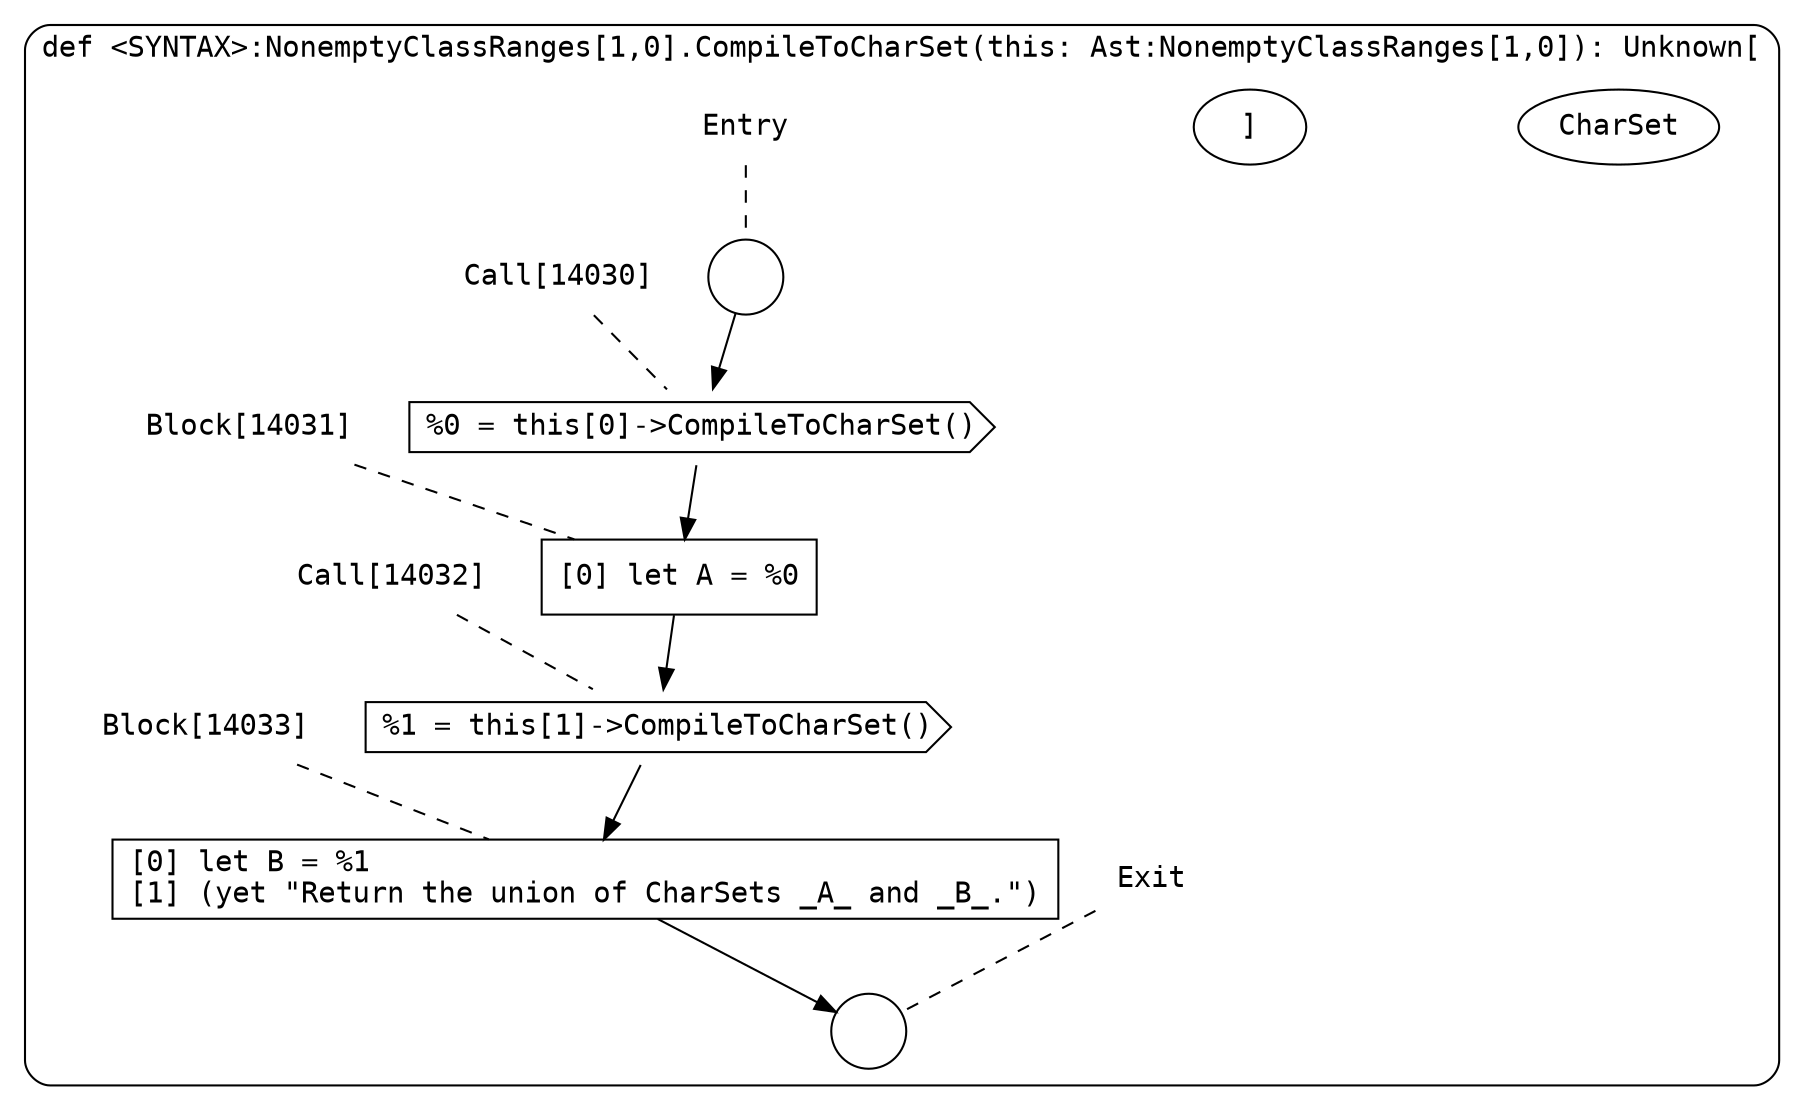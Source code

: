 digraph {
  graph [fontname = "Consolas"]
  node [fontname = "Consolas"]
  edge [fontname = "Consolas"]
  subgraph cluster2282 {
    label = "def <SYNTAX>:NonemptyClassRanges[1,0].CompileToCharSet(this: Ast:NonemptyClassRanges[1,0]): Unknown["CharSet"]"
    style = rounded
    cluster2282_entry_name [shape=none, label=<<font color="black">Entry</font>>]
    cluster2282_entry_name -> cluster2282_entry [arrowhead=none, color="black", style=dashed]
    cluster2282_entry [shape=circle label=" " color="black" fillcolor="white" style=filled]
    cluster2282_entry -> node14030 [color="black"]
    cluster2282_exit_name [shape=none, label=<<font color="black">Exit</font>>]
    cluster2282_exit_name -> cluster2282_exit [arrowhead=none, color="black", style=dashed]
    cluster2282_exit [shape=circle label=" " color="black" fillcolor="white" style=filled]
    node14030_name [shape=none, label=<<font color="black">Call[14030]</font>>]
    node14030_name -> node14030 [arrowhead=none, color="black", style=dashed]
    node14030 [shape=cds, label=<<font color="black">%0 = this[0]-&gt;CompileToCharSet()</font>> color="black" fillcolor="white", style=filled]
    node14030 -> node14031 [color="black"]
    node14031_name [shape=none, label=<<font color="black">Block[14031]</font>>]
    node14031_name -> node14031 [arrowhead=none, color="black", style=dashed]
    node14031 [shape=box, label=<<font color="black">[0] let A = %0<BR ALIGN="LEFT"/></font>> color="black" fillcolor="white", style=filled]
    node14031 -> node14032 [color="black"]
    node14032_name [shape=none, label=<<font color="black">Call[14032]</font>>]
    node14032_name -> node14032 [arrowhead=none, color="black", style=dashed]
    node14032 [shape=cds, label=<<font color="black">%1 = this[1]-&gt;CompileToCharSet()</font>> color="black" fillcolor="white", style=filled]
    node14032 -> node14033 [color="black"]
    node14033_name [shape=none, label=<<font color="black">Block[14033]</font>>]
    node14033_name -> node14033 [arrowhead=none, color="black", style=dashed]
    node14033 [shape=box, label=<<font color="black">[0] let B = %1<BR ALIGN="LEFT"/>[1] (yet &quot;Return the union of CharSets _A_ and _B_.&quot;)<BR ALIGN="LEFT"/></font>> color="black" fillcolor="white", style=filled]
    node14033 -> cluster2282_exit [color="black"]
  }
}